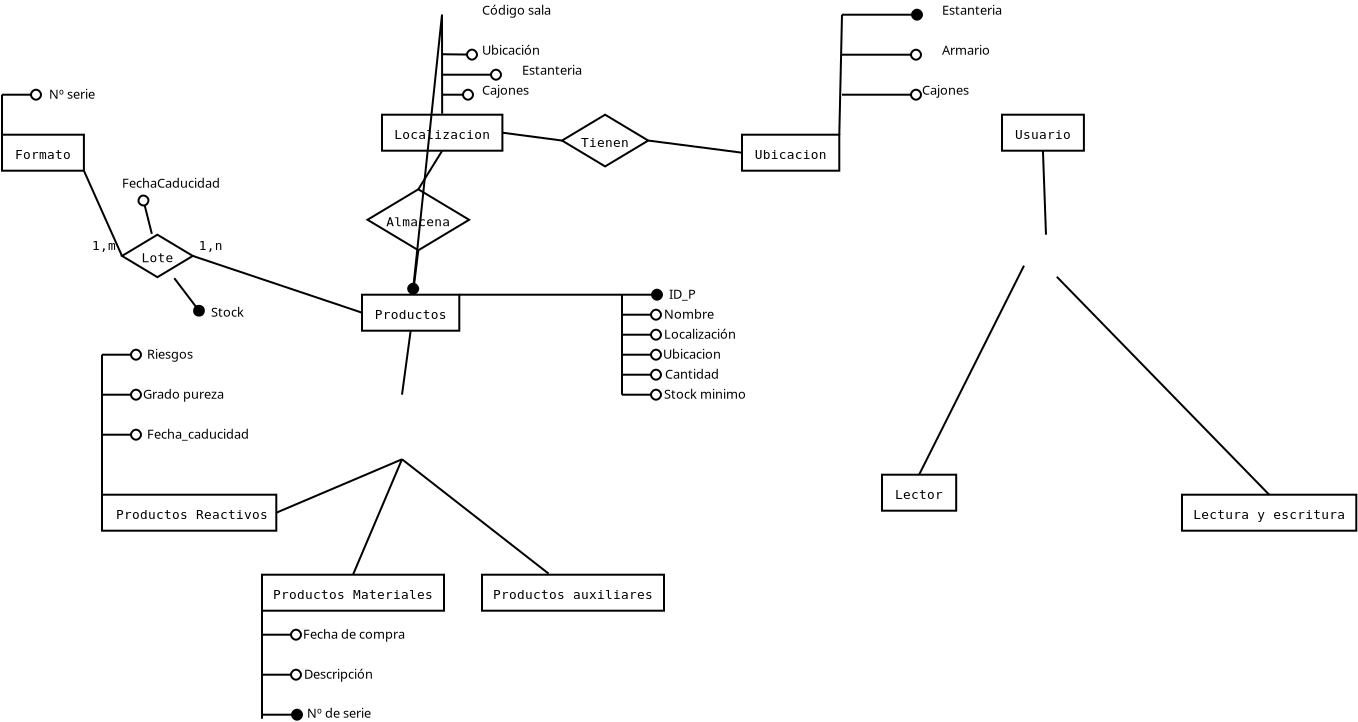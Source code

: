 <?xml version="1.0" encoding="UTF-8"?>
<dia:diagram xmlns:dia="http://www.lysator.liu.se/~alla/dia/">
  <dia:layer name="Fondo" visible="true" active="true">
    <dia:object type="ER - Entity" version="0" id="O0">
      <dia:attribute name="obj_pos">
        <dia:point val="10,17"/>
      </dia:attribute>
      <dia:attribute name="obj_bb">
        <dia:rectangle val="9.95,16.95;18.765,18.85"/>
      </dia:attribute>
      <dia:attribute name="elem_corner">
        <dia:point val="10,17"/>
      </dia:attribute>
      <dia:attribute name="elem_width">
        <dia:real val="8.715"/>
      </dia:attribute>
      <dia:attribute name="elem_height">
        <dia:real val="1.8"/>
      </dia:attribute>
      <dia:attribute name="border_width">
        <dia:real val="0.1"/>
      </dia:attribute>
      <dia:attribute name="border_color">
        <dia:color val="#000000"/>
      </dia:attribute>
      <dia:attribute name="inner_color">
        <dia:color val="#ffffff"/>
      </dia:attribute>
      <dia:attribute name="name">
        <dia:string>#Productos Reactivos#</dia:string>
      </dia:attribute>
      <dia:attribute name="weak">
        <dia:boolean val="false"/>
      </dia:attribute>
      <dia:attribute name="associative">
        <dia:boolean val="false"/>
      </dia:attribute>
      <dia:attribute name="font">
        <dia:font family="monospace" style="0" name="Courier"/>
      </dia:attribute>
      <dia:attribute name="font_height">
        <dia:real val="0.8"/>
      </dia:attribute>
    </dia:object>
    <dia:object type="ER - Entity" version="0" id="O1">
      <dia:attribute name="obj_pos">
        <dia:point val="29,21"/>
      </dia:attribute>
      <dia:attribute name="obj_bb">
        <dia:rectangle val="28.95,20.95;38.15,22.85"/>
      </dia:attribute>
      <dia:attribute name="elem_corner">
        <dia:point val="29,21"/>
      </dia:attribute>
      <dia:attribute name="elem_width">
        <dia:real val="9.1"/>
      </dia:attribute>
      <dia:attribute name="elem_height">
        <dia:real val="1.8"/>
      </dia:attribute>
      <dia:attribute name="border_width">
        <dia:real val="0.1"/>
      </dia:attribute>
      <dia:attribute name="border_color">
        <dia:color val="#000000"/>
      </dia:attribute>
      <dia:attribute name="inner_color">
        <dia:color val="#ffffff"/>
      </dia:attribute>
      <dia:attribute name="name">
        <dia:string>#Productos auxiliares#</dia:string>
      </dia:attribute>
      <dia:attribute name="weak">
        <dia:boolean val="false"/>
      </dia:attribute>
      <dia:attribute name="associative">
        <dia:boolean val="false"/>
      </dia:attribute>
      <dia:attribute name="font">
        <dia:font family="monospace" style="0" name="Courier"/>
      </dia:attribute>
      <dia:attribute name="font_height">
        <dia:real val="0.8"/>
      </dia:attribute>
    </dia:object>
    <dia:object type="ER - Entity" version="0" id="O2">
      <dia:attribute name="obj_pos">
        <dia:point val="18,21"/>
      </dia:attribute>
      <dia:attribute name="obj_bb">
        <dia:rectangle val="17.95,20.95;27.15,22.85"/>
      </dia:attribute>
      <dia:attribute name="elem_corner">
        <dia:point val="18,21"/>
      </dia:attribute>
      <dia:attribute name="elem_width">
        <dia:real val="9.1"/>
      </dia:attribute>
      <dia:attribute name="elem_height">
        <dia:real val="1.8"/>
      </dia:attribute>
      <dia:attribute name="border_width">
        <dia:real val="0.1"/>
      </dia:attribute>
      <dia:attribute name="border_color">
        <dia:color val="#000000"/>
      </dia:attribute>
      <dia:attribute name="inner_color">
        <dia:color val="#ffffff"/>
      </dia:attribute>
      <dia:attribute name="name">
        <dia:string>#Productos Materiales#</dia:string>
      </dia:attribute>
      <dia:attribute name="weak">
        <dia:boolean val="false"/>
      </dia:attribute>
      <dia:attribute name="associative">
        <dia:boolean val="false"/>
      </dia:attribute>
      <dia:attribute name="font">
        <dia:font family="monospace" style="0" name="Courier"/>
      </dia:attribute>
      <dia:attribute name="font_height">
        <dia:real val="0.8"/>
      </dia:attribute>
    </dia:object>
    <dia:object type="ER - Entity" version="0" id="O3">
      <dia:attribute name="obj_pos">
        <dia:point val="24,-2"/>
      </dia:attribute>
      <dia:attribute name="obj_bb">
        <dia:rectangle val="23.95,-2.05;30.07,-0.15"/>
      </dia:attribute>
      <dia:attribute name="elem_corner">
        <dia:point val="24,-2"/>
      </dia:attribute>
      <dia:attribute name="elem_width">
        <dia:real val="6.02"/>
      </dia:attribute>
      <dia:attribute name="elem_height">
        <dia:real val="1.8"/>
      </dia:attribute>
      <dia:attribute name="border_width">
        <dia:real val="0.1"/>
      </dia:attribute>
      <dia:attribute name="border_color">
        <dia:color val="#000000"/>
      </dia:attribute>
      <dia:attribute name="inner_color">
        <dia:color val="#ffffff"/>
      </dia:attribute>
      <dia:attribute name="name">
        <dia:string>#Localizacion#</dia:string>
      </dia:attribute>
      <dia:attribute name="weak">
        <dia:boolean val="false"/>
      </dia:attribute>
      <dia:attribute name="associative">
        <dia:boolean val="false"/>
      </dia:attribute>
      <dia:attribute name="font">
        <dia:font family="monospace" style="0" name="Courier"/>
      </dia:attribute>
      <dia:attribute name="font_height">
        <dia:real val="0.8"/>
      </dia:attribute>
    </dia:object>
    <dia:object type="ER - Entity" version="0" id="O4">
      <dia:attribute name="obj_pos">
        <dia:point val="55,-2"/>
      </dia:attribute>
      <dia:attribute name="obj_bb">
        <dia:rectangle val="54.95,-2.05;59.145,-0.15"/>
      </dia:attribute>
      <dia:attribute name="elem_corner">
        <dia:point val="55,-2"/>
      </dia:attribute>
      <dia:attribute name="elem_width">
        <dia:real val="4.095"/>
      </dia:attribute>
      <dia:attribute name="elem_height">
        <dia:real val="1.8"/>
      </dia:attribute>
      <dia:attribute name="border_width">
        <dia:real val="0.1"/>
      </dia:attribute>
      <dia:attribute name="border_color">
        <dia:color val="#000000"/>
      </dia:attribute>
      <dia:attribute name="inner_color">
        <dia:color val="#ffffff"/>
      </dia:attribute>
      <dia:attribute name="name">
        <dia:string>#Usuario#</dia:string>
      </dia:attribute>
      <dia:attribute name="weak">
        <dia:boolean val="false"/>
      </dia:attribute>
      <dia:attribute name="associative">
        <dia:boolean val="false"/>
      </dia:attribute>
      <dia:attribute name="font">
        <dia:font family="monospace" style="0" name="Courier"/>
      </dia:attribute>
      <dia:attribute name="font_height">
        <dia:real val="0.8"/>
      </dia:attribute>
    </dia:object>
    <dia:object type="EER - jerarquia-total-exclusiva" version="1" id="O5">
      <dia:attribute name="obj_pos">
        <dia:point val="55,4"/>
      </dia:attribute>
      <dia:attribute name="obj_bb">
        <dia:rectangle val="54.867,3.95;59.532,7.05"/>
      </dia:attribute>
      <dia:attribute name="meta">
        <dia:composite type="dict"/>
      </dia:attribute>
      <dia:attribute name="elem_corner">
        <dia:point val="55,4"/>
      </dia:attribute>
      <dia:attribute name="elem_width">
        <dia:real val="4.4"/>
      </dia:attribute>
      <dia:attribute name="elem_height">
        <dia:real val="3"/>
      </dia:attribute>
      <dia:attribute name="line_width">
        <dia:real val="0.1"/>
      </dia:attribute>
      <dia:attribute name="line_colour">
        <dia:color val="#000000"/>
      </dia:attribute>
      <dia:attribute name="fill_colour">
        <dia:color val="#ffffff"/>
      </dia:attribute>
      <dia:attribute name="show_background">
        <dia:boolean val="true"/>
      </dia:attribute>
      <dia:attribute name="line_style">
        <dia:enum val="0"/>
        <dia:real val="1"/>
      </dia:attribute>
      <dia:attribute name="flip_horizontal">
        <dia:boolean val="false"/>
      </dia:attribute>
      <dia:attribute name="flip_vertical">
        <dia:boolean val="false"/>
      </dia:attribute>
      <dia:attribute name="subscale">
        <dia:real val="1"/>
      </dia:attribute>
    </dia:object>
    <dia:object type="ER - Entity" version="0" id="O6">
      <dia:attribute name="obj_pos">
        <dia:point val="64,17"/>
      </dia:attribute>
      <dia:attribute name="obj_bb">
        <dia:rectangle val="63.95,16.95;72.765,18.85"/>
      </dia:attribute>
      <dia:attribute name="elem_corner">
        <dia:point val="64,17"/>
      </dia:attribute>
      <dia:attribute name="elem_width">
        <dia:real val="8.715"/>
      </dia:attribute>
      <dia:attribute name="elem_height">
        <dia:real val="1.8"/>
      </dia:attribute>
      <dia:attribute name="border_width">
        <dia:real val="0.1"/>
      </dia:attribute>
      <dia:attribute name="border_color">
        <dia:color val="#000000"/>
      </dia:attribute>
      <dia:attribute name="inner_color">
        <dia:color val="#ffffff"/>
      </dia:attribute>
      <dia:attribute name="name">
        <dia:string>#Lectura y escritura#</dia:string>
      </dia:attribute>
      <dia:attribute name="weak">
        <dia:boolean val="false"/>
      </dia:attribute>
      <dia:attribute name="associative">
        <dia:boolean val="false"/>
      </dia:attribute>
      <dia:attribute name="font">
        <dia:font family="monospace" style="0" name="Courier"/>
      </dia:attribute>
      <dia:attribute name="font_height">
        <dia:real val="0.8"/>
      </dia:attribute>
    </dia:object>
    <dia:object type="ER - Entity" version="0" id="O7">
      <dia:attribute name="obj_pos">
        <dia:point val="49,16"/>
      </dia:attribute>
      <dia:attribute name="obj_bb">
        <dia:rectangle val="48.95,15.95;52.76,17.85"/>
      </dia:attribute>
      <dia:attribute name="elem_corner">
        <dia:point val="49,16"/>
      </dia:attribute>
      <dia:attribute name="elem_width">
        <dia:real val="3.71"/>
      </dia:attribute>
      <dia:attribute name="elem_height">
        <dia:real val="1.8"/>
      </dia:attribute>
      <dia:attribute name="border_width">
        <dia:real val="0.1"/>
      </dia:attribute>
      <dia:attribute name="border_color">
        <dia:color val="#000000"/>
      </dia:attribute>
      <dia:attribute name="inner_color">
        <dia:color val="#ffffff"/>
      </dia:attribute>
      <dia:attribute name="name">
        <dia:string>#Lector#</dia:string>
      </dia:attribute>
      <dia:attribute name="weak">
        <dia:boolean val="false"/>
      </dia:attribute>
      <dia:attribute name="associative">
        <dia:boolean val="false"/>
      </dia:attribute>
      <dia:attribute name="font">
        <dia:font family="monospace" style="0" name="Courier"/>
      </dia:attribute>
      <dia:attribute name="font_height">
        <dia:real val="0.8"/>
      </dia:attribute>
    </dia:object>
    <dia:object type="Standard - Line" version="0" id="O8">
      <dia:attribute name="obj_pos">
        <dia:point val="57.047,-0.2"/>
      </dia:attribute>
      <dia:attribute name="obj_bb">
        <dia:rectangle val="56.996,-0.252;57.252,4.052"/>
      </dia:attribute>
      <dia:attribute name="conn_endpoints">
        <dia:point val="57.047,-0.2"/>
        <dia:point val="57.2,4"/>
      </dia:attribute>
      <dia:attribute name="numcp">
        <dia:int val="1"/>
      </dia:attribute>
      <dia:connections>
        <dia:connection handle="0" to="O4" connection="6"/>
        <dia:connection handle="1" to="O5" connection="0"/>
      </dia:connections>
    </dia:object>
    <dia:object type="Standard - Line" version="0" id="O9">
      <dia:attribute name="obj_pos">
        <dia:point val="56.1,5.548"/>
      </dia:attribute>
      <dia:attribute name="obj_bb">
        <dia:rectangle val="50.788,5.481;56.167,16.067"/>
      </dia:attribute>
      <dia:attribute name="conn_endpoints">
        <dia:point val="56.1,5.548"/>
        <dia:point val="50.855,16"/>
      </dia:attribute>
      <dia:attribute name="numcp">
        <dia:int val="1"/>
      </dia:attribute>
      <dia:connections>
        <dia:connection handle="0" to="O5" connection="2"/>
        <dia:connection handle="1" to="O7" connection="1"/>
      </dia:connections>
    </dia:object>
    <dia:object type="Standard - Line" version="0" id="O10">
      <dia:attribute name="obj_pos">
        <dia:point val="57.742,6.105"/>
      </dia:attribute>
      <dia:attribute name="obj_bb">
        <dia:rectangle val="57.672,6.034;68.428,17.071"/>
      </dia:attribute>
      <dia:attribute name="conn_endpoints">
        <dia:point val="57.742,6.105"/>
        <dia:point val="68.358,17"/>
      </dia:attribute>
      <dia:attribute name="numcp">
        <dia:int val="1"/>
      </dia:attribute>
      <dia:connections>
        <dia:connection handle="0" to="O5" connection="8"/>
        <dia:connection handle="1" to="O6" connection="1"/>
      </dia:connections>
    </dia:object>
    <dia:object type="ER - Relationship" version="0" id="O11">
      <dia:attribute name="obj_pos">
        <dia:point val="33,-2"/>
      </dia:attribute>
      <dia:attribute name="obj_bb">
        <dia:rectangle val="32.65,-2.05;37.66,0.636"/>
      </dia:attribute>
      <dia:attribute name="elem_corner">
        <dia:point val="33,-2"/>
      </dia:attribute>
      <dia:attribute name="elem_width">
        <dia:real val="4.31"/>
      </dia:attribute>
      <dia:attribute name="elem_height">
        <dia:real val="2.586"/>
      </dia:attribute>
      <dia:attribute name="border_width">
        <dia:real val="0.1"/>
      </dia:attribute>
      <dia:attribute name="border_color">
        <dia:color val="#000000"/>
      </dia:attribute>
      <dia:attribute name="inner_color">
        <dia:color val="#ffffff"/>
      </dia:attribute>
      <dia:attribute name="name">
        <dia:string>#Tienen#</dia:string>
      </dia:attribute>
      <dia:attribute name="left_card">
        <dia:string>##</dia:string>
      </dia:attribute>
      <dia:attribute name="right_card">
        <dia:string>##</dia:string>
      </dia:attribute>
      <dia:attribute name="identifying">
        <dia:boolean val="false"/>
      </dia:attribute>
      <dia:attribute name="rotated">
        <dia:boolean val="false"/>
      </dia:attribute>
      <dia:attribute name="font">
        <dia:font family="monospace" style="0" name="Courier"/>
      </dia:attribute>
      <dia:attribute name="font_height">
        <dia:real val="0.8"/>
      </dia:attribute>
    </dia:object>
    <dia:object type="Standard - Line" version="0" id="O12">
      <dia:attribute name="obj_pos">
        <dia:point val="30.02,-1.1"/>
      </dia:attribute>
      <dia:attribute name="obj_bb">
        <dia:rectangle val="29.964,-1.156;33.056,-0.651"/>
      </dia:attribute>
      <dia:attribute name="conn_endpoints">
        <dia:point val="30.02,-1.1"/>
        <dia:point val="33,-0.707"/>
      </dia:attribute>
      <dia:attribute name="numcp">
        <dia:int val="1"/>
      </dia:attribute>
      <dia:connections>
        <dia:connection handle="0" to="O3" connection="4"/>
        <dia:connection handle="1" to="O11" connection="0"/>
      </dia:connections>
    </dia:object>
    <dia:object type="ER - Relationship" version="0" id="O13">
      <dia:attribute name="obj_pos">
        <dia:point val="23.275,1.73"/>
      </dia:attribute>
      <dia:attribute name="obj_bb">
        <dia:rectangle val="22.925,1.68;28.705,4.828"/>
      </dia:attribute>
      <dia:attribute name="elem_corner">
        <dia:point val="23.275,1.73"/>
      </dia:attribute>
      <dia:attribute name="elem_width">
        <dia:real val="5.08"/>
      </dia:attribute>
      <dia:attribute name="elem_height">
        <dia:real val="3.048"/>
      </dia:attribute>
      <dia:attribute name="border_width">
        <dia:real val="0.1"/>
      </dia:attribute>
      <dia:attribute name="border_color">
        <dia:color val="#000000"/>
      </dia:attribute>
      <dia:attribute name="inner_color">
        <dia:color val="#ffffff"/>
      </dia:attribute>
      <dia:attribute name="name">
        <dia:string>#Almacena#</dia:string>
      </dia:attribute>
      <dia:attribute name="left_card">
        <dia:string>##</dia:string>
      </dia:attribute>
      <dia:attribute name="right_card">
        <dia:string>##</dia:string>
      </dia:attribute>
      <dia:attribute name="identifying">
        <dia:boolean val="false"/>
      </dia:attribute>
      <dia:attribute name="rotated">
        <dia:boolean val="false"/>
      </dia:attribute>
      <dia:attribute name="font">
        <dia:font family="monospace" style="0" name="Courier"/>
      </dia:attribute>
      <dia:attribute name="font_height">
        <dia:real val="0.8"/>
      </dia:attribute>
    </dia:object>
    <dia:object type="ER - Entity" version="0" id="O14">
      <dia:attribute name="obj_pos">
        <dia:point val="23,7"/>
      </dia:attribute>
      <dia:attribute name="obj_bb">
        <dia:rectangle val="22.95,6.95;27.915,8.85"/>
      </dia:attribute>
      <dia:attribute name="elem_corner">
        <dia:point val="23,7"/>
      </dia:attribute>
      <dia:attribute name="elem_width">
        <dia:real val="4.865"/>
      </dia:attribute>
      <dia:attribute name="elem_height">
        <dia:real val="1.8"/>
      </dia:attribute>
      <dia:attribute name="border_width">
        <dia:real val="0.1"/>
      </dia:attribute>
      <dia:attribute name="border_color">
        <dia:color val="#000000"/>
      </dia:attribute>
      <dia:attribute name="inner_color">
        <dia:color val="#ffffff"/>
      </dia:attribute>
      <dia:attribute name="name">
        <dia:string>#Productos#</dia:string>
      </dia:attribute>
      <dia:attribute name="weak">
        <dia:boolean val="false"/>
      </dia:attribute>
      <dia:attribute name="associative">
        <dia:boolean val="false"/>
      </dia:attribute>
      <dia:attribute name="font">
        <dia:font family="monospace" style="0" name="Courier"/>
      </dia:attribute>
      <dia:attribute name="font_height">
        <dia:real val="0.8"/>
      </dia:attribute>
    </dia:object>
    <dia:object type="EER - jerarquia-total-exclusiva" version="1" id="O15">
      <dia:attribute name="obj_pos">
        <dia:point val="23,12"/>
      </dia:attribute>
      <dia:attribute name="obj_bb">
        <dia:rectangle val="22.895,11.95;27.105,15.9"/>
      </dia:attribute>
      <dia:attribute name="meta">
        <dia:composite type="dict"/>
      </dia:attribute>
      <dia:attribute name="elem_corner">
        <dia:point val="23,12"/>
      </dia:attribute>
      <dia:attribute name="elem_width">
        <dia:real val="4"/>
      </dia:attribute>
      <dia:attribute name="elem_height">
        <dia:real val="3.85"/>
      </dia:attribute>
      <dia:attribute name="line_width">
        <dia:real val="0.1"/>
      </dia:attribute>
      <dia:attribute name="line_colour">
        <dia:color val="#000000"/>
      </dia:attribute>
      <dia:attribute name="fill_colour">
        <dia:color val="#ffffff"/>
      </dia:attribute>
      <dia:attribute name="show_background">
        <dia:boolean val="true"/>
      </dia:attribute>
      <dia:attribute name="line_style">
        <dia:enum val="0"/>
        <dia:real val="1"/>
      </dia:attribute>
      <dia:attribute name="flip_horizontal">
        <dia:boolean val="false"/>
      </dia:attribute>
      <dia:attribute name="flip_vertical">
        <dia:boolean val="false"/>
      </dia:attribute>
      <dia:attribute name="subscale">
        <dia:real val="1"/>
      </dia:attribute>
    </dia:object>
    <dia:object type="Standard - Line" version="0" id="O16">
      <dia:attribute name="obj_pos">
        <dia:point val="18.715,17.9"/>
      </dia:attribute>
      <dia:attribute name="obj_bb">
        <dia:rectangle val="18.649,15.163;25.066,17.966"/>
      </dia:attribute>
      <dia:attribute name="conn_endpoints">
        <dia:point val="18.715,17.9"/>
        <dia:point val="25,15.229"/>
      </dia:attribute>
      <dia:attribute name="numcp">
        <dia:int val="1"/>
      </dia:attribute>
      <dia:connections>
        <dia:connection handle="0" to="O0" connection="4"/>
        <dia:connection handle="1" to="O15" connection="4"/>
      </dia:connections>
    </dia:object>
    <dia:object type="Standard - Line" version="0" id="O17">
      <dia:attribute name="obj_pos">
        <dia:point val="22.55,21"/>
      </dia:attribute>
      <dia:attribute name="obj_bb">
        <dia:rectangle val="22.484,15.163;25.066,21.066"/>
      </dia:attribute>
      <dia:attribute name="conn_endpoints">
        <dia:point val="22.55,21"/>
        <dia:point val="25,15.229"/>
      </dia:attribute>
      <dia:attribute name="numcp">
        <dia:int val="1"/>
      </dia:attribute>
      <dia:connections>
        <dia:connection handle="0" to="O2" connection="1"/>
        <dia:connection handle="1" to="O15" connection="4"/>
      </dia:connections>
    </dia:object>
    <dia:object type="Standard - Line" version="0" id="O18">
      <dia:attribute name="obj_pos">
        <dia:point val="32.333,20.95"/>
      </dia:attribute>
      <dia:attribute name="obj_bb">
        <dia:rectangle val="24.93,15.159;32.403,21.02"/>
      </dia:attribute>
      <dia:attribute name="conn_endpoints">
        <dia:point val="32.333,20.95"/>
        <dia:point val="25,15.229"/>
      </dia:attribute>
      <dia:attribute name="numcp">
        <dia:int val="1"/>
      </dia:attribute>
      <dia:connections>
        <dia:connection handle="0" to="O1" connection="8"/>
        <dia:connection handle="1" to="O15" connection="4"/>
      </dia:connections>
    </dia:object>
    <dia:object type="Standard - Line" version="0" id="O19">
      <dia:attribute name="obj_pos">
        <dia:point val="27.01,-0.2"/>
      </dia:attribute>
      <dia:attribute name="obj_bb">
        <dia:rectangle val="25.746,-0.269;27.079,1.799"/>
      </dia:attribute>
      <dia:attribute name="conn_endpoints">
        <dia:point val="27.01,-0.2"/>
        <dia:point val="25.815,1.73"/>
      </dia:attribute>
      <dia:attribute name="numcp">
        <dia:int val="1"/>
      </dia:attribute>
      <dia:connections>
        <dia:connection handle="0" to="O3" connection="6"/>
        <dia:connection handle="1" to="O13" connection="2"/>
      </dia:connections>
    </dia:object>
    <dia:object type="Standard - Line" version="0" id="O20">
      <dia:attribute name="obj_pos">
        <dia:point val="25.815,4.778"/>
      </dia:attribute>
      <dia:attribute name="obj_bb">
        <dia:rectangle val="25.493,4.722;25.871,7.006"/>
      </dia:attribute>
      <dia:attribute name="conn_endpoints">
        <dia:point val="25.815,4.778"/>
        <dia:point val="25.549,6.95"/>
      </dia:attribute>
      <dia:attribute name="numcp">
        <dia:int val="1"/>
      </dia:attribute>
      <dia:connections>
        <dia:connection handle="0" to="O13" connection="6"/>
        <dia:connection handle="1" to="O14" connection="8"/>
      </dia:connections>
    </dia:object>
    <dia:object type="Standard - Line" version="0" id="O21">
      <dia:attribute name="obj_pos">
        <dia:point val="27.008,-2.048"/>
      </dia:attribute>
      <dia:attribute name="obj_bb">
        <dia:rectangle val="26.95,-7.05;27.058,-1.998"/>
      </dia:attribute>
      <dia:attribute name="conn_endpoints">
        <dia:point val="27.008,-2.048"/>
        <dia:point val="27,-7"/>
      </dia:attribute>
      <dia:attribute name="numcp">
        <dia:int val="1"/>
      </dia:attribute>
      <dia:connections>
        <dia:connection handle="0" to="O3" connection="8"/>
      </dia:connections>
    </dia:object>
    <dia:object type="Standard - Line" version="0" id="O22">
      <dia:attribute name="obj_pos">
        <dia:point val="27,-7"/>
      </dia:attribute>
      <dia:attribute name="obj_bb">
        <dia:rectangle val="26.95,-7.321;28.821,-6.679"/>
      </dia:attribute>
      <dia:attribute name="conn_endpoints">
        <dia:point val="27,-7"/>
        <dia:point val="28.75,-7"/>
      </dia:attribute>
      <dia:attribute name="numcp">
        <dia:int val="1"/>
      </dia:attribute>
      <dia:attribute name="end_arrow">
        <dia:enum val="8"/>
      </dia:attribute>
      <dia:attribute name="end_arrow_length">
        <dia:real val="0.5"/>
      </dia:attribute>
      <dia:attribute name="end_arrow_width">
        <dia:real val="0.5"/>
      </dia:attribute>
    </dia:object>
    <dia:object type="Standard - Text" version="1" id="O23">
      <dia:attribute name="obj_pos">
        <dia:point val="29,-7"/>
      </dia:attribute>
      <dia:attribute name="obj_bb">
        <dia:rectangle val="29,-7.595;32.722,-6.85"/>
      </dia:attribute>
      <dia:attribute name="text">
        <dia:composite type="text">
          <dia:attribute name="string">
            <dia:string>#Código sala#</dia:string>
          </dia:attribute>
          <dia:attribute name="font">
            <dia:font family="sans" style="0" name="Helvetica"/>
          </dia:attribute>
          <dia:attribute name="height">
            <dia:real val="0.8"/>
          </dia:attribute>
          <dia:attribute name="pos">
            <dia:point val="29,-7"/>
          </dia:attribute>
          <dia:attribute name="color">
            <dia:color val="#000000"/>
          </dia:attribute>
          <dia:attribute name="alignment">
            <dia:enum val="0"/>
          </dia:attribute>
        </dia:composite>
      </dia:attribute>
      <dia:attribute name="valign">
        <dia:enum val="3"/>
      </dia:attribute>
    </dia:object>
    <dia:object type="Standard - Line" version="0" id="O24">
      <dia:attribute name="obj_pos">
        <dia:point val="27.004,-5.023"/>
      </dia:attribute>
      <dia:attribute name="obj_bb">
        <dia:rectangle val="26.954,-5.324;28.871,-4.683"/>
      </dia:attribute>
      <dia:attribute name="conn_endpoints">
        <dia:point val="27.004,-5.023"/>
        <dia:point val="28.8,-5"/>
      </dia:attribute>
      <dia:attribute name="numcp">
        <dia:int val="1"/>
      </dia:attribute>
      <dia:attribute name="end_arrow">
        <dia:enum val="9"/>
      </dia:attribute>
      <dia:attribute name="end_arrow_length">
        <dia:real val="0.5"/>
      </dia:attribute>
      <dia:attribute name="end_arrow_width">
        <dia:real val="0.5"/>
      </dia:attribute>
      <dia:connections>
        <dia:connection handle="0" to="O21" connection="0"/>
      </dia:connections>
    </dia:object>
    <dia:object type="Standard - Text" version="1" id="O25">
      <dia:attribute name="obj_pos">
        <dia:point val="34.2,-5.8"/>
      </dia:attribute>
      <dia:attribute name="obj_bb">
        <dia:rectangle val="34.2,-6.395;34.2,-5.65"/>
      </dia:attribute>
      <dia:attribute name="text">
        <dia:composite type="text">
          <dia:attribute name="string">
            <dia:string>##</dia:string>
          </dia:attribute>
          <dia:attribute name="font">
            <dia:font family="sans" style="0" name="Helvetica"/>
          </dia:attribute>
          <dia:attribute name="height">
            <dia:real val="0.8"/>
          </dia:attribute>
          <dia:attribute name="pos">
            <dia:point val="34.2,-5.8"/>
          </dia:attribute>
          <dia:attribute name="color">
            <dia:color val="#000000"/>
          </dia:attribute>
          <dia:attribute name="alignment">
            <dia:enum val="0"/>
          </dia:attribute>
        </dia:composite>
      </dia:attribute>
      <dia:attribute name="valign">
        <dia:enum val="3"/>
      </dia:attribute>
    </dia:object>
    <dia:object type="Standard - Text" version="1" id="O26">
      <dia:attribute name="obj_pos">
        <dia:point val="29,-5"/>
      </dia:attribute>
      <dia:attribute name="obj_bb">
        <dia:rectangle val="29,-5.595;32.125,-4.85"/>
      </dia:attribute>
      <dia:attribute name="text">
        <dia:composite type="text">
          <dia:attribute name="string">
            <dia:string>#Ubicación#</dia:string>
          </dia:attribute>
          <dia:attribute name="font">
            <dia:font family="sans" style="0" name="Helvetica"/>
          </dia:attribute>
          <dia:attribute name="height">
            <dia:real val="0.8"/>
          </dia:attribute>
          <dia:attribute name="pos">
            <dia:point val="29,-5"/>
          </dia:attribute>
          <dia:attribute name="color">
            <dia:color val="#000000"/>
          </dia:attribute>
          <dia:attribute name="alignment">
            <dia:enum val="0"/>
          </dia:attribute>
        </dia:composite>
      </dia:attribute>
      <dia:attribute name="valign">
        <dia:enum val="3"/>
      </dia:attribute>
    </dia:object>
    <dia:object type="Standard - Line" version="0" id="O27">
      <dia:attribute name="obj_pos">
        <dia:point val="27,-4"/>
      </dia:attribute>
      <dia:attribute name="obj_bb">
        <dia:rectangle val="26.95,-4.321;30.071,-3.679"/>
      </dia:attribute>
      <dia:attribute name="conn_endpoints">
        <dia:point val="27,-4"/>
        <dia:point val="30,-4"/>
      </dia:attribute>
      <dia:attribute name="numcp">
        <dia:int val="1"/>
      </dia:attribute>
      <dia:attribute name="end_arrow">
        <dia:enum val="9"/>
      </dia:attribute>
      <dia:attribute name="end_arrow_length">
        <dia:real val="0.5"/>
      </dia:attribute>
      <dia:attribute name="end_arrow_width">
        <dia:real val="0.5"/>
      </dia:attribute>
    </dia:object>
    <dia:object type="Standard - Text" version="1" id="O28">
      <dia:attribute name="obj_pos">
        <dia:point val="31,-4"/>
      </dia:attribute>
      <dia:attribute name="obj_bb">
        <dia:rectangle val="31,-4.595;34.263,-3.05"/>
      </dia:attribute>
      <dia:attribute name="text">
        <dia:composite type="text">
          <dia:attribute name="string">
            <dia:string>#Estanteria
#</dia:string>
          </dia:attribute>
          <dia:attribute name="font">
            <dia:font family="sans" style="0" name="Helvetica"/>
          </dia:attribute>
          <dia:attribute name="height">
            <dia:real val="0.8"/>
          </dia:attribute>
          <dia:attribute name="pos">
            <dia:point val="31,-4"/>
          </dia:attribute>
          <dia:attribute name="color">
            <dia:color val="#000000"/>
          </dia:attribute>
          <dia:attribute name="alignment">
            <dia:enum val="0"/>
          </dia:attribute>
        </dia:composite>
      </dia:attribute>
      <dia:attribute name="valign">
        <dia:enum val="3"/>
      </dia:attribute>
    </dia:object>
    <dia:object type="Standard - Line" version="0" id="O29">
      <dia:attribute name="obj_pos">
        <dia:point val="27,-3"/>
      </dia:attribute>
      <dia:attribute name="obj_bb">
        <dia:rectangle val="26.95,-3.321;28.671,-2.679"/>
      </dia:attribute>
      <dia:attribute name="conn_endpoints">
        <dia:point val="27,-3"/>
        <dia:point val="28.6,-3"/>
      </dia:attribute>
      <dia:attribute name="numcp">
        <dia:int val="1"/>
      </dia:attribute>
      <dia:attribute name="end_arrow">
        <dia:enum val="9"/>
      </dia:attribute>
      <dia:attribute name="end_arrow_length">
        <dia:real val="0.5"/>
      </dia:attribute>
      <dia:attribute name="end_arrow_width">
        <dia:real val="0.5"/>
      </dia:attribute>
    </dia:object>
    <dia:object type="Standard - Text" version="1" id="O30">
      <dia:attribute name="obj_pos">
        <dia:point val="29,-3"/>
      </dia:attribute>
      <dia:attribute name="obj_bb">
        <dia:rectangle val="29,-3.595;31.543,-2.05"/>
      </dia:attribute>
      <dia:attribute name="text">
        <dia:composite type="text">
          <dia:attribute name="string">
            <dia:string>#Cajones
#</dia:string>
          </dia:attribute>
          <dia:attribute name="font">
            <dia:font family="sans" style="0" name="Helvetica"/>
          </dia:attribute>
          <dia:attribute name="height">
            <dia:real val="0.8"/>
          </dia:attribute>
          <dia:attribute name="pos">
            <dia:point val="29,-3"/>
          </dia:attribute>
          <dia:attribute name="color">
            <dia:color val="#000000"/>
          </dia:attribute>
          <dia:attribute name="alignment">
            <dia:enum val="0"/>
          </dia:attribute>
        </dia:composite>
      </dia:attribute>
      <dia:attribute name="valign">
        <dia:enum val="3"/>
      </dia:attribute>
    </dia:object>
    <dia:object type="Standard - Line" version="0" id="O31">
      <dia:attribute name="obj_pos">
        <dia:point val="25.433,8.8"/>
      </dia:attribute>
      <dia:attribute name="obj_bb">
        <dia:rectangle val="24.944,8.744;25.489,12.056"/>
      </dia:attribute>
      <dia:attribute name="conn_endpoints">
        <dia:point val="25.433,8.8"/>
        <dia:point val="25,12"/>
      </dia:attribute>
      <dia:attribute name="numcp">
        <dia:int val="1"/>
      </dia:attribute>
      <dia:connections>
        <dia:connection handle="0" to="O14" connection="6"/>
        <dia:connection handle="1" to="O15" connection="0"/>
      </dia:connections>
    </dia:object>
    <dia:object type="Standard - Line" version="0" id="O32">
      <dia:attribute name="obj_pos">
        <dia:point val="27.865,7"/>
      </dia:attribute>
      <dia:attribute name="obj_bb">
        <dia:rectangle val="27.815,6.95;36.05,7.05"/>
      </dia:attribute>
      <dia:attribute name="conn_endpoints">
        <dia:point val="27.865,7"/>
        <dia:point val="36,7"/>
      </dia:attribute>
      <dia:attribute name="numcp">
        <dia:int val="1"/>
      </dia:attribute>
      <dia:connections>
        <dia:connection handle="0" to="O14" connection="2"/>
      </dia:connections>
    </dia:object>
    <dia:object type="Standard - Line" version="0" id="O33">
      <dia:attribute name="obj_pos">
        <dia:point val="36,7"/>
      </dia:attribute>
      <dia:attribute name="obj_bb">
        <dia:rectangle val="35.95,6.95;36.05,12.05"/>
      </dia:attribute>
      <dia:attribute name="conn_endpoints">
        <dia:point val="36,7"/>
        <dia:point val="36,12"/>
      </dia:attribute>
      <dia:attribute name="numcp">
        <dia:int val="1"/>
      </dia:attribute>
    </dia:object>
    <dia:object type="Standard - Line" version="0" id="O34">
      <dia:attribute name="obj_pos">
        <dia:point val="36,7"/>
      </dia:attribute>
      <dia:attribute name="obj_bb">
        <dia:rectangle val="35.95,6.679;38.071,7.321"/>
      </dia:attribute>
      <dia:attribute name="conn_endpoints">
        <dia:point val="36,7"/>
        <dia:point val="38,7"/>
      </dia:attribute>
      <dia:attribute name="numcp">
        <dia:int val="1"/>
      </dia:attribute>
      <dia:attribute name="end_arrow">
        <dia:enum val="8"/>
      </dia:attribute>
      <dia:attribute name="end_arrow_length">
        <dia:real val="0.5"/>
      </dia:attribute>
      <dia:attribute name="end_arrow_width">
        <dia:real val="0.5"/>
      </dia:attribute>
    </dia:object>
    <dia:object type="Standard - Text" version="1" id="O35">
      <dia:attribute name="obj_pos">
        <dia:point val="38.35,7.2"/>
      </dia:attribute>
      <dia:attribute name="obj_bb">
        <dia:rectangle val="38.35,6.605;39.737,7.35"/>
      </dia:attribute>
      <dia:attribute name="text">
        <dia:composite type="text">
          <dia:attribute name="string">
            <dia:string>#ID_P#</dia:string>
          </dia:attribute>
          <dia:attribute name="font">
            <dia:font family="sans" style="0" name="Helvetica"/>
          </dia:attribute>
          <dia:attribute name="height">
            <dia:real val="0.8"/>
          </dia:attribute>
          <dia:attribute name="pos">
            <dia:point val="38.35,7.2"/>
          </dia:attribute>
          <dia:attribute name="color">
            <dia:color val="#000000"/>
          </dia:attribute>
          <dia:attribute name="alignment">
            <dia:enum val="0"/>
          </dia:attribute>
        </dia:composite>
      </dia:attribute>
      <dia:attribute name="valign">
        <dia:enum val="3"/>
      </dia:attribute>
    </dia:object>
    <dia:object type="Standard - Line" version="0" id="O36">
      <dia:attribute name="obj_pos">
        <dia:point val="36,8"/>
      </dia:attribute>
      <dia:attribute name="obj_bb">
        <dia:rectangle val="35.95,7.679;38.071,8.321"/>
      </dia:attribute>
      <dia:attribute name="conn_endpoints">
        <dia:point val="36,8"/>
        <dia:point val="38,8"/>
      </dia:attribute>
      <dia:attribute name="numcp">
        <dia:int val="1"/>
      </dia:attribute>
      <dia:attribute name="end_arrow">
        <dia:enum val="9"/>
      </dia:attribute>
      <dia:attribute name="end_arrow_length">
        <dia:real val="0.5"/>
      </dia:attribute>
      <dia:attribute name="end_arrow_width">
        <dia:real val="0.5"/>
      </dia:attribute>
    </dia:object>
    <dia:object type="Standard - Text" version="1" id="O37">
      <dia:attribute name="obj_pos">
        <dia:point val="38.1,8.2"/>
      </dia:attribute>
      <dia:attribute name="obj_bb">
        <dia:rectangle val="38.1,7.605;40.66,8.35"/>
      </dia:attribute>
      <dia:attribute name="text">
        <dia:composite type="text">
          <dia:attribute name="string">
            <dia:string>#Nombre#</dia:string>
          </dia:attribute>
          <dia:attribute name="font">
            <dia:font family="sans" style="0" name="Helvetica"/>
          </dia:attribute>
          <dia:attribute name="height">
            <dia:real val="0.8"/>
          </dia:attribute>
          <dia:attribute name="pos">
            <dia:point val="38.1,8.2"/>
          </dia:attribute>
          <dia:attribute name="color">
            <dia:color val="#000000"/>
          </dia:attribute>
          <dia:attribute name="alignment">
            <dia:enum val="0"/>
          </dia:attribute>
        </dia:composite>
      </dia:attribute>
      <dia:attribute name="valign">
        <dia:enum val="3"/>
      </dia:attribute>
    </dia:object>
    <dia:object type="Standard - Line" version="0" id="O38">
      <dia:attribute name="obj_pos">
        <dia:point val="36,9"/>
      </dia:attribute>
      <dia:attribute name="obj_bb">
        <dia:rectangle val="35.95,8.679;38.071,9.321"/>
      </dia:attribute>
      <dia:attribute name="conn_endpoints">
        <dia:point val="36,9"/>
        <dia:point val="38,9"/>
      </dia:attribute>
      <dia:attribute name="numcp">
        <dia:int val="1"/>
      </dia:attribute>
      <dia:attribute name="end_arrow">
        <dia:enum val="9"/>
      </dia:attribute>
      <dia:attribute name="end_arrow_length">
        <dia:real val="0.5"/>
      </dia:attribute>
      <dia:attribute name="end_arrow_width">
        <dia:real val="0.5"/>
      </dia:attribute>
    </dia:object>
    <dia:object type="Standard - Text" version="1" id="O39">
      <dia:attribute name="obj_pos">
        <dia:point val="38.1,9.2"/>
      </dia:attribute>
      <dia:attribute name="obj_bb">
        <dia:rectangle val="38.1,8.605;42.005,9.35"/>
      </dia:attribute>
      <dia:attribute name="text">
        <dia:composite type="text">
          <dia:attribute name="string">
            <dia:string>#Localización#</dia:string>
          </dia:attribute>
          <dia:attribute name="font">
            <dia:font family="sans" style="0" name="Helvetica"/>
          </dia:attribute>
          <dia:attribute name="height">
            <dia:real val="0.8"/>
          </dia:attribute>
          <dia:attribute name="pos">
            <dia:point val="38.1,9.2"/>
          </dia:attribute>
          <dia:attribute name="color">
            <dia:color val="#000000"/>
          </dia:attribute>
          <dia:attribute name="alignment">
            <dia:enum val="0"/>
          </dia:attribute>
        </dia:composite>
      </dia:attribute>
      <dia:attribute name="valign">
        <dia:enum val="3"/>
      </dia:attribute>
    </dia:object>
    <dia:object type="Standard - Line" version="0" id="O40">
      <dia:attribute name="obj_pos">
        <dia:point val="36,10"/>
      </dia:attribute>
      <dia:attribute name="obj_bb">
        <dia:rectangle val="35.95,9.679;38.071,10.321"/>
      </dia:attribute>
      <dia:attribute name="conn_endpoints">
        <dia:point val="36,10"/>
        <dia:point val="38,10"/>
      </dia:attribute>
      <dia:attribute name="numcp">
        <dia:int val="1"/>
      </dia:attribute>
      <dia:attribute name="end_arrow">
        <dia:enum val="9"/>
      </dia:attribute>
      <dia:attribute name="end_arrow_length">
        <dia:real val="0.5"/>
      </dia:attribute>
      <dia:attribute name="end_arrow_width">
        <dia:real val="0.5"/>
      </dia:attribute>
    </dia:object>
    <dia:object type="Standard - Text" version="1" id="O41">
      <dia:attribute name="obj_pos">
        <dia:point val="38.05,10.2"/>
      </dia:attribute>
      <dia:attribute name="obj_bb">
        <dia:rectangle val="38.05,9.605;41.175,10.35"/>
      </dia:attribute>
      <dia:attribute name="text">
        <dia:composite type="text">
          <dia:attribute name="string">
            <dia:string>#Ubicacion#</dia:string>
          </dia:attribute>
          <dia:attribute name="font">
            <dia:font family="sans" style="0" name="Helvetica"/>
          </dia:attribute>
          <dia:attribute name="height">
            <dia:real val="0.8"/>
          </dia:attribute>
          <dia:attribute name="pos">
            <dia:point val="38.05,10.2"/>
          </dia:attribute>
          <dia:attribute name="color">
            <dia:color val="#000000"/>
          </dia:attribute>
          <dia:attribute name="alignment">
            <dia:enum val="0"/>
          </dia:attribute>
        </dia:composite>
      </dia:attribute>
      <dia:attribute name="valign">
        <dia:enum val="3"/>
      </dia:attribute>
    </dia:object>
    <dia:object type="Standard - Line" version="0" id="O42">
      <dia:attribute name="obj_pos">
        <dia:point val="36,11"/>
      </dia:attribute>
      <dia:attribute name="obj_bb">
        <dia:rectangle val="35.95,10.679;38.071,11.321"/>
      </dia:attribute>
      <dia:attribute name="conn_endpoints">
        <dia:point val="36,11"/>
        <dia:point val="38,11"/>
      </dia:attribute>
      <dia:attribute name="numcp">
        <dia:int val="1"/>
      </dia:attribute>
      <dia:attribute name="end_arrow">
        <dia:enum val="9"/>
      </dia:attribute>
      <dia:attribute name="end_arrow_length">
        <dia:real val="0.5"/>
      </dia:attribute>
      <dia:attribute name="end_arrow_width">
        <dia:real val="0.5"/>
      </dia:attribute>
    </dia:object>
    <dia:object type="Standard - Text" version="1" id="O43">
      <dia:attribute name="obj_pos">
        <dia:point val="38.15,11.2"/>
      </dia:attribute>
      <dia:attribute name="obj_bb">
        <dia:rectangle val="38.15,10.605;41.03,11.35"/>
      </dia:attribute>
      <dia:attribute name="text">
        <dia:composite type="text">
          <dia:attribute name="string">
            <dia:string>#Cantidad#</dia:string>
          </dia:attribute>
          <dia:attribute name="font">
            <dia:font family="sans" style="0" name="Helvetica"/>
          </dia:attribute>
          <dia:attribute name="height">
            <dia:real val="0.8"/>
          </dia:attribute>
          <dia:attribute name="pos">
            <dia:point val="38.15,11.2"/>
          </dia:attribute>
          <dia:attribute name="color">
            <dia:color val="#000000"/>
          </dia:attribute>
          <dia:attribute name="alignment">
            <dia:enum val="0"/>
          </dia:attribute>
        </dia:composite>
      </dia:attribute>
      <dia:attribute name="valign">
        <dia:enum val="3"/>
      </dia:attribute>
    </dia:object>
    <dia:object type="Standard - Line" version="0" id="O44">
      <dia:attribute name="obj_pos">
        <dia:point val="36,12"/>
      </dia:attribute>
      <dia:attribute name="obj_bb">
        <dia:rectangle val="35.95,11.679;38.071,12.321"/>
      </dia:attribute>
      <dia:attribute name="conn_endpoints">
        <dia:point val="36,12"/>
        <dia:point val="38,12"/>
      </dia:attribute>
      <dia:attribute name="numcp">
        <dia:int val="1"/>
      </dia:attribute>
      <dia:attribute name="end_arrow">
        <dia:enum val="9"/>
      </dia:attribute>
      <dia:attribute name="end_arrow_length">
        <dia:real val="0.5"/>
      </dia:attribute>
      <dia:attribute name="end_arrow_width">
        <dia:real val="0.5"/>
      </dia:attribute>
    </dia:object>
    <dia:object type="Standard - Text" version="1" id="O45">
      <dia:attribute name="obj_pos">
        <dia:point val="38.1,12.2"/>
      </dia:attribute>
      <dia:attribute name="obj_bb">
        <dia:rectangle val="38.1,11.605;42.472,12.35"/>
      </dia:attribute>
      <dia:attribute name="text">
        <dia:composite type="text">
          <dia:attribute name="string">
            <dia:string>#Stock minimo#</dia:string>
          </dia:attribute>
          <dia:attribute name="font">
            <dia:font family="sans" style="0" name="Helvetica"/>
          </dia:attribute>
          <dia:attribute name="height">
            <dia:real val="0.8"/>
          </dia:attribute>
          <dia:attribute name="pos">
            <dia:point val="38.1,12.2"/>
          </dia:attribute>
          <dia:attribute name="color">
            <dia:color val="#000000"/>
          </dia:attribute>
          <dia:attribute name="alignment">
            <dia:enum val="0"/>
          </dia:attribute>
        </dia:composite>
      </dia:attribute>
      <dia:attribute name="valign">
        <dia:enum val="3"/>
      </dia:attribute>
    </dia:object>
    <dia:object type="Standard - Line" version="0" id="O46">
      <dia:attribute name="obj_pos">
        <dia:point val="10,17"/>
      </dia:attribute>
      <dia:attribute name="obj_bb">
        <dia:rectangle val="9.95,9.95;10.05,17.05"/>
      </dia:attribute>
      <dia:attribute name="conn_endpoints">
        <dia:point val="10,17"/>
        <dia:point val="10,10"/>
      </dia:attribute>
      <dia:attribute name="numcp">
        <dia:int val="1"/>
      </dia:attribute>
      <dia:connections>
        <dia:connection handle="0" to="O0" connection="0"/>
      </dia:connections>
    </dia:object>
    <dia:object type="Standard - Line" version="0" id="O47">
      <dia:attribute name="obj_pos">
        <dia:point val="10,10"/>
      </dia:attribute>
      <dia:attribute name="obj_bb">
        <dia:rectangle val="9.95,9.679;12.071,10.321"/>
      </dia:attribute>
      <dia:attribute name="conn_endpoints">
        <dia:point val="10,10"/>
        <dia:point val="12,10"/>
      </dia:attribute>
      <dia:attribute name="numcp">
        <dia:int val="1"/>
      </dia:attribute>
      <dia:attribute name="end_arrow">
        <dia:enum val="9"/>
      </dia:attribute>
      <dia:attribute name="end_arrow_length">
        <dia:real val="0.5"/>
      </dia:attribute>
      <dia:attribute name="end_arrow_width">
        <dia:real val="0.5"/>
      </dia:attribute>
    </dia:object>
    <dia:object type="Standard - Text" version="1" id="O48">
      <dia:attribute name="obj_pos">
        <dia:point val="12.25,10.2"/>
      </dia:attribute>
      <dia:attribute name="obj_bb">
        <dia:rectangle val="12.25,9.605;14.732,10.35"/>
      </dia:attribute>
      <dia:attribute name="text">
        <dia:composite type="text">
          <dia:attribute name="string">
            <dia:string>#Riesgos#</dia:string>
          </dia:attribute>
          <dia:attribute name="font">
            <dia:font family="sans" style="0" name="Helvetica"/>
          </dia:attribute>
          <dia:attribute name="height">
            <dia:real val="0.8"/>
          </dia:attribute>
          <dia:attribute name="pos">
            <dia:point val="12.25,10.2"/>
          </dia:attribute>
          <dia:attribute name="color">
            <dia:color val="#000000"/>
          </dia:attribute>
          <dia:attribute name="alignment">
            <dia:enum val="0"/>
          </dia:attribute>
        </dia:composite>
      </dia:attribute>
      <dia:attribute name="valign">
        <dia:enum val="3"/>
      </dia:attribute>
    </dia:object>
    <dia:object type="Standard - Line" version="0" id="O49">
      <dia:attribute name="obj_pos">
        <dia:point val="10,12"/>
      </dia:attribute>
      <dia:attribute name="obj_bb">
        <dia:rectangle val="9.95,11.679;12.071,12.321"/>
      </dia:attribute>
      <dia:attribute name="conn_endpoints">
        <dia:point val="10,12"/>
        <dia:point val="12,12"/>
      </dia:attribute>
      <dia:attribute name="numcp">
        <dia:int val="1"/>
      </dia:attribute>
      <dia:attribute name="end_arrow">
        <dia:enum val="9"/>
      </dia:attribute>
      <dia:attribute name="end_arrow_length">
        <dia:real val="0.5"/>
      </dia:attribute>
      <dia:attribute name="end_arrow_width">
        <dia:real val="0.5"/>
      </dia:attribute>
    </dia:object>
    <dia:object type="Standard - Text" version="1" id="O50">
      <dia:attribute name="obj_pos">
        <dia:point val="12.05,12.2"/>
      </dia:attribute>
      <dia:attribute name="obj_bb">
        <dia:rectangle val="12.05,11.605;16.4,12.35"/>
      </dia:attribute>
      <dia:attribute name="text">
        <dia:composite type="text">
          <dia:attribute name="string">
            <dia:string>#Grado pureza#</dia:string>
          </dia:attribute>
          <dia:attribute name="font">
            <dia:font family="sans" style="0" name="Helvetica"/>
          </dia:attribute>
          <dia:attribute name="height">
            <dia:real val="0.8"/>
          </dia:attribute>
          <dia:attribute name="pos">
            <dia:point val="12.05,12.2"/>
          </dia:attribute>
          <dia:attribute name="color">
            <dia:color val="#000000"/>
          </dia:attribute>
          <dia:attribute name="alignment">
            <dia:enum val="0"/>
          </dia:attribute>
        </dia:composite>
      </dia:attribute>
      <dia:attribute name="valign">
        <dia:enum val="3"/>
      </dia:attribute>
    </dia:object>
    <dia:object type="Standard - Line" version="0" id="O51">
      <dia:attribute name="obj_pos">
        <dia:point val="10,14"/>
      </dia:attribute>
      <dia:attribute name="obj_bb">
        <dia:rectangle val="9.95,13.679;12.071,14.321"/>
      </dia:attribute>
      <dia:attribute name="conn_endpoints">
        <dia:point val="10,14"/>
        <dia:point val="12,14"/>
      </dia:attribute>
      <dia:attribute name="numcp">
        <dia:int val="1"/>
      </dia:attribute>
      <dia:attribute name="end_arrow">
        <dia:enum val="9"/>
      </dia:attribute>
      <dia:attribute name="end_arrow_length">
        <dia:real val="0.5"/>
      </dia:attribute>
      <dia:attribute name="end_arrow_width">
        <dia:real val="0.5"/>
      </dia:attribute>
    </dia:object>
    <dia:object type="Standard - Text" version="1" id="O52">
      <dia:attribute name="obj_pos">
        <dia:point val="12.25,14.2"/>
      </dia:attribute>
      <dia:attribute name="obj_bb">
        <dia:rectangle val="12.25,13.605;17.777,14.35"/>
      </dia:attribute>
      <dia:attribute name="text">
        <dia:composite type="text">
          <dia:attribute name="string">
            <dia:string>#Fecha_caducidad#</dia:string>
          </dia:attribute>
          <dia:attribute name="font">
            <dia:font family="sans" style="0" name="Helvetica"/>
          </dia:attribute>
          <dia:attribute name="height">
            <dia:real val="0.8"/>
          </dia:attribute>
          <dia:attribute name="pos">
            <dia:point val="12.25,14.2"/>
          </dia:attribute>
          <dia:attribute name="color">
            <dia:color val="#000000"/>
          </dia:attribute>
          <dia:attribute name="alignment">
            <dia:enum val="0"/>
          </dia:attribute>
        </dia:composite>
      </dia:attribute>
      <dia:attribute name="valign">
        <dia:enum val="3"/>
      </dia:attribute>
    </dia:object>
    <dia:object type="Standard - Line" version="0" id="O53">
      <dia:attribute name="obj_pos">
        <dia:point val="18,22.8"/>
      </dia:attribute>
      <dia:attribute name="obj_bb">
        <dia:rectangle val="17.95,22.75;18.05,28.25"/>
      </dia:attribute>
      <dia:attribute name="conn_endpoints">
        <dia:point val="18,22.8"/>
        <dia:point val="18,28.2"/>
      </dia:attribute>
      <dia:attribute name="numcp">
        <dia:int val="1"/>
      </dia:attribute>
      <dia:connections>
        <dia:connection handle="0" to="O2" connection="5"/>
      </dia:connections>
    </dia:object>
    <dia:object type="Standard - Line" version="0" id="O54">
      <dia:attribute name="obj_pos">
        <dia:point val="18,26"/>
      </dia:attribute>
      <dia:attribute name="obj_bb">
        <dia:rectangle val="17.95,25.679;20.071,26.321"/>
      </dia:attribute>
      <dia:attribute name="conn_endpoints">
        <dia:point val="18,26"/>
        <dia:point val="20,26"/>
      </dia:attribute>
      <dia:attribute name="numcp">
        <dia:int val="1"/>
      </dia:attribute>
      <dia:attribute name="end_arrow">
        <dia:enum val="9"/>
      </dia:attribute>
      <dia:attribute name="end_arrow_length">
        <dia:real val="0.5"/>
      </dia:attribute>
      <dia:attribute name="end_arrow_width">
        <dia:real val="0.5"/>
      </dia:attribute>
    </dia:object>
    <dia:object type="Standard - Text" version="1" id="O55">
      <dia:attribute name="obj_pos">
        <dia:point val="20.1,26.2"/>
      </dia:attribute>
      <dia:attribute name="obj_bb">
        <dia:rectangle val="20.1,25.605;23.848,26.35"/>
      </dia:attribute>
      <dia:attribute name="text">
        <dia:composite type="text">
          <dia:attribute name="string">
            <dia:string>#Descripción#</dia:string>
          </dia:attribute>
          <dia:attribute name="font">
            <dia:font family="sans" style="0" name="Helvetica"/>
          </dia:attribute>
          <dia:attribute name="height">
            <dia:real val="0.8"/>
          </dia:attribute>
          <dia:attribute name="pos">
            <dia:point val="20.1,26.2"/>
          </dia:attribute>
          <dia:attribute name="color">
            <dia:color val="#000000"/>
          </dia:attribute>
          <dia:attribute name="alignment">
            <dia:enum val="0"/>
          </dia:attribute>
        </dia:composite>
      </dia:attribute>
      <dia:attribute name="valign">
        <dia:enum val="3"/>
      </dia:attribute>
    </dia:object>
    <dia:object type="Standard - Line" version="0" id="O56">
      <dia:attribute name="obj_pos">
        <dia:point val="18,24"/>
      </dia:attribute>
      <dia:attribute name="obj_bb">
        <dia:rectangle val="17.95,23.679;20.071,24.321"/>
      </dia:attribute>
      <dia:attribute name="conn_endpoints">
        <dia:point val="18,24"/>
        <dia:point val="20,24"/>
      </dia:attribute>
      <dia:attribute name="numcp">
        <dia:int val="1"/>
      </dia:attribute>
      <dia:attribute name="end_arrow">
        <dia:enum val="9"/>
      </dia:attribute>
      <dia:attribute name="end_arrow_length">
        <dia:real val="0.5"/>
      </dia:attribute>
      <dia:attribute name="end_arrow_width">
        <dia:real val="0.5"/>
      </dia:attribute>
    </dia:object>
    <dia:object type="Standard - Text" version="1" id="O57">
      <dia:attribute name="obj_pos">
        <dia:point val="20.05,24.2"/>
      </dia:attribute>
      <dia:attribute name="obj_bb">
        <dia:rectangle val="20.05,23.605;25.6,24.35"/>
      </dia:attribute>
      <dia:attribute name="text">
        <dia:composite type="text">
          <dia:attribute name="string">
            <dia:string>#Fecha de compra#</dia:string>
          </dia:attribute>
          <dia:attribute name="font">
            <dia:font family="sans" style="0" name="Helvetica"/>
          </dia:attribute>
          <dia:attribute name="height">
            <dia:real val="0.8"/>
          </dia:attribute>
          <dia:attribute name="pos">
            <dia:point val="20.05,24.2"/>
          </dia:attribute>
          <dia:attribute name="color">
            <dia:color val="#000000"/>
          </dia:attribute>
          <dia:attribute name="alignment">
            <dia:enum val="0"/>
          </dia:attribute>
        </dia:composite>
      </dia:attribute>
      <dia:attribute name="valign">
        <dia:enum val="3"/>
      </dia:attribute>
    </dia:object>
    <dia:object type="Standard - Line" version="0" id="O58">
      <dia:attribute name="obj_pos">
        <dia:point val="18,28"/>
      </dia:attribute>
      <dia:attribute name="obj_bb">
        <dia:rectangle val="17.95,27.679;20.071,28.321"/>
      </dia:attribute>
      <dia:attribute name="conn_endpoints">
        <dia:point val="18,28"/>
        <dia:point val="20,28"/>
      </dia:attribute>
      <dia:attribute name="numcp">
        <dia:int val="1"/>
      </dia:attribute>
      <dia:attribute name="end_arrow">
        <dia:enum val="8"/>
      </dia:attribute>
      <dia:attribute name="end_arrow_length">
        <dia:real val="0.5"/>
      </dia:attribute>
      <dia:attribute name="end_arrow_width">
        <dia:real val="0.5"/>
      </dia:attribute>
    </dia:object>
    <dia:object type="Standard - Text" version="1" id="O59">
      <dia:attribute name="obj_pos">
        <dia:point val="20.25,28.15"/>
      </dia:attribute>
      <dia:attribute name="obj_bb">
        <dia:rectangle val="20.25,27.555;23.802,28.3"/>
      </dia:attribute>
      <dia:attribute name="text">
        <dia:composite type="text">
          <dia:attribute name="string">
            <dia:string>#Nº de serie#</dia:string>
          </dia:attribute>
          <dia:attribute name="font">
            <dia:font family="sans" style="0" name="Helvetica"/>
          </dia:attribute>
          <dia:attribute name="height">
            <dia:real val="0.8"/>
          </dia:attribute>
          <dia:attribute name="pos">
            <dia:point val="20.25,28.15"/>
          </dia:attribute>
          <dia:attribute name="color">
            <dia:color val="#000000"/>
          </dia:attribute>
          <dia:attribute name="alignment">
            <dia:enum val="0"/>
          </dia:attribute>
        </dia:composite>
      </dia:attribute>
      <dia:attribute name="valign">
        <dia:enum val="3"/>
      </dia:attribute>
    </dia:object>
    <dia:object type="ER - Relationship" version="0" id="O60">
      <dia:attribute name="obj_pos">
        <dia:point val="11,4"/>
      </dia:attribute>
      <dia:attribute name="obj_bb">
        <dia:rectangle val="9.495,3.95;16.045,6.174"/>
      </dia:attribute>
      <dia:attribute name="elem_corner">
        <dia:point val="11,4"/>
      </dia:attribute>
      <dia:attribute name="elem_width">
        <dia:real val="3.54"/>
      </dia:attribute>
      <dia:attribute name="elem_height">
        <dia:real val="2.124"/>
      </dia:attribute>
      <dia:attribute name="border_width">
        <dia:real val="0.1"/>
      </dia:attribute>
      <dia:attribute name="border_color">
        <dia:color val="#000000"/>
      </dia:attribute>
      <dia:attribute name="inner_color">
        <dia:color val="#ffffff"/>
      </dia:attribute>
      <dia:attribute name="name">
        <dia:string>#Lote#</dia:string>
      </dia:attribute>
      <dia:attribute name="left_card">
        <dia:string>#1,m#</dia:string>
      </dia:attribute>
      <dia:attribute name="right_card">
        <dia:string>#1,n#</dia:string>
      </dia:attribute>
      <dia:attribute name="identifying">
        <dia:boolean val="false"/>
      </dia:attribute>
      <dia:attribute name="rotated">
        <dia:boolean val="false"/>
      </dia:attribute>
      <dia:attribute name="font">
        <dia:font family="monospace" style="0" name="Courier"/>
      </dia:attribute>
      <dia:attribute name="font_height">
        <dia:real val="0.8"/>
      </dia:attribute>
    </dia:object>
    <dia:object type="Standard - Line" version="0" id="O61">
      <dia:attribute name="obj_pos">
        <dia:point val="23,7.9"/>
      </dia:attribute>
      <dia:attribute name="obj_bb">
        <dia:rectangle val="14.477,4.999;23.063,7.963"/>
      </dia:attribute>
      <dia:attribute name="conn_endpoints">
        <dia:point val="23,7.9"/>
        <dia:point val="14.54,5.062"/>
      </dia:attribute>
      <dia:attribute name="numcp">
        <dia:int val="1"/>
      </dia:attribute>
      <dia:connections>
        <dia:connection handle="0" to="O14" connection="3"/>
        <dia:connection handle="1" to="O60" connection="4"/>
      </dia:connections>
    </dia:object>
    <dia:object type="ER - Entity" version="0" id="O62">
      <dia:attribute name="obj_pos">
        <dia:point val="5,-1"/>
      </dia:attribute>
      <dia:attribute name="obj_bb">
        <dia:rectangle val="4.95,-1.05;9.145,0.85"/>
      </dia:attribute>
      <dia:attribute name="elem_corner">
        <dia:point val="5,-1"/>
      </dia:attribute>
      <dia:attribute name="elem_width">
        <dia:real val="4.095"/>
      </dia:attribute>
      <dia:attribute name="elem_height">
        <dia:real val="1.8"/>
      </dia:attribute>
      <dia:attribute name="border_width">
        <dia:real val="0.1"/>
      </dia:attribute>
      <dia:attribute name="border_color">
        <dia:color val="#000000"/>
      </dia:attribute>
      <dia:attribute name="inner_color">
        <dia:color val="#ffffff"/>
      </dia:attribute>
      <dia:attribute name="name">
        <dia:string>#Formato#</dia:string>
      </dia:attribute>
      <dia:attribute name="weak">
        <dia:boolean val="false"/>
      </dia:attribute>
      <dia:attribute name="associative">
        <dia:boolean val="false"/>
      </dia:attribute>
      <dia:attribute name="font">
        <dia:font family="monospace" style="0" name="Courier"/>
      </dia:attribute>
      <dia:attribute name="font_height">
        <dia:real val="0.8"/>
      </dia:attribute>
    </dia:object>
    <dia:object type="Standard - Line" version="0" id="O63">
      <dia:attribute name="obj_pos">
        <dia:point val="11,5.062"/>
      </dia:attribute>
      <dia:attribute name="obj_bb">
        <dia:rectangle val="9.029,0.734;11.066,5.128"/>
      </dia:attribute>
      <dia:attribute name="conn_endpoints">
        <dia:point val="11,5.062"/>
        <dia:point val="9.095,0.8"/>
      </dia:attribute>
      <dia:attribute name="numcp">
        <dia:int val="1"/>
      </dia:attribute>
      <dia:connections>
        <dia:connection handle="0" to="O60" connection="0"/>
        <dia:connection handle="1" to="O62" connection="7"/>
      </dia:connections>
    </dia:object>
    <dia:object type="Standard - Line" version="0" id="O64">
      <dia:attribute name="obj_pos">
        <dia:point val="5,-1"/>
      </dia:attribute>
      <dia:attribute name="obj_bb">
        <dia:rectangle val="4.95,-3.05;5.05,-0.95"/>
      </dia:attribute>
      <dia:attribute name="conn_endpoints">
        <dia:point val="5,-1"/>
        <dia:point val="5,-3"/>
      </dia:attribute>
      <dia:attribute name="numcp">
        <dia:int val="1"/>
      </dia:attribute>
      <dia:connections>
        <dia:connection handle="0" to="O62" connection="0"/>
      </dia:connections>
    </dia:object>
    <dia:object type="Standard - Line" version="0" id="O65">
      <dia:attribute name="obj_pos">
        <dia:point val="5,-3"/>
      </dia:attribute>
      <dia:attribute name="obj_bb">
        <dia:rectangle val="4.95,-3.321;7.071,-2.679"/>
      </dia:attribute>
      <dia:attribute name="conn_endpoints">
        <dia:point val="5,-3"/>
        <dia:point val="7,-3"/>
      </dia:attribute>
      <dia:attribute name="numcp">
        <dia:int val="1"/>
      </dia:attribute>
      <dia:attribute name="end_arrow">
        <dia:enum val="9"/>
      </dia:attribute>
      <dia:attribute name="end_arrow_length">
        <dia:real val="0.5"/>
      </dia:attribute>
      <dia:attribute name="end_arrow_width">
        <dia:real val="0.5"/>
      </dia:attribute>
    </dia:object>
    <dia:object type="Standard - Text" version="1" id="O66">
      <dia:attribute name="obj_pos">
        <dia:point val="7.35,-2.8"/>
      </dia:attribute>
      <dia:attribute name="obj_bb">
        <dia:rectangle val="7.35,-3.395;9.898,-1.85"/>
      </dia:attribute>
      <dia:attribute name="text">
        <dia:composite type="text">
          <dia:attribute name="string">
            <dia:string>#Nº serie
#</dia:string>
          </dia:attribute>
          <dia:attribute name="font">
            <dia:font family="sans" style="0" name="Helvetica"/>
          </dia:attribute>
          <dia:attribute name="height">
            <dia:real val="0.8"/>
          </dia:attribute>
          <dia:attribute name="pos">
            <dia:point val="7.35,-2.8"/>
          </dia:attribute>
          <dia:attribute name="color">
            <dia:color val="#000000"/>
          </dia:attribute>
          <dia:attribute name="alignment">
            <dia:enum val="0"/>
          </dia:attribute>
        </dia:composite>
      </dia:attribute>
      <dia:attribute name="valign">
        <dia:enum val="3"/>
      </dia:attribute>
    </dia:object>
    <dia:object type="Standard - Line" version="0" id="O67">
      <dia:attribute name="obj_pos">
        <dia:point val="12.492,3.956"/>
      </dia:attribute>
      <dia:attribute name="obj_bb">
        <dia:rectangle val="11.75,1.931;12.553,4.016"/>
      </dia:attribute>
      <dia:attribute name="conn_endpoints">
        <dia:point val="12.492,3.956"/>
        <dia:point val="12,2"/>
      </dia:attribute>
      <dia:attribute name="numcp">
        <dia:int val="1"/>
      </dia:attribute>
      <dia:attribute name="end_arrow">
        <dia:enum val="9"/>
      </dia:attribute>
      <dia:attribute name="end_arrow_length">
        <dia:real val="0.5"/>
      </dia:attribute>
      <dia:attribute name="end_arrow_width">
        <dia:real val="0.5"/>
      </dia:attribute>
      <dia:connections>
        <dia:connection handle="0" to="O60" connection="8"/>
      </dia:connections>
    </dia:object>
    <dia:object type="Standard - Text" version="1" id="O68">
      <dia:attribute name="obj_pos">
        <dia:point val="11,1.65"/>
      </dia:attribute>
      <dia:attribute name="obj_bb">
        <dia:rectangle val="11,1.055;16.302,1.8"/>
      </dia:attribute>
      <dia:attribute name="text">
        <dia:composite type="text">
          <dia:attribute name="string">
            <dia:string>#FechaCaducidad#</dia:string>
          </dia:attribute>
          <dia:attribute name="font">
            <dia:font family="sans" style="0" name="Helvetica"/>
          </dia:attribute>
          <dia:attribute name="height">
            <dia:real val="0.8"/>
          </dia:attribute>
          <dia:attribute name="pos">
            <dia:point val="11,1.65"/>
          </dia:attribute>
          <dia:attribute name="color">
            <dia:color val="#000000"/>
          </dia:attribute>
          <dia:attribute name="alignment">
            <dia:enum val="0"/>
          </dia:attribute>
        </dia:composite>
      </dia:attribute>
      <dia:attribute name="valign">
        <dia:enum val="3"/>
      </dia:attribute>
    </dia:object>
    <dia:object type="Standard - Line" version="0" id="O69">
      <dia:attribute name="obj_pos">
        <dia:point val="12.77,6.124"/>
      </dia:attribute>
      <dia:attribute name="obj_bb">
        <dia:rectangle val="12.7,6.054;15.07,8.084"/>
      </dia:attribute>
      <dia:attribute name="conn_endpoints">
        <dia:point val="12.77,6.124"/>
        <dia:point val="15,8"/>
      </dia:attribute>
      <dia:attribute name="numcp">
        <dia:int val="1"/>
      </dia:attribute>
      <dia:attribute name="end_arrow">
        <dia:enum val="8"/>
      </dia:attribute>
      <dia:attribute name="end_arrow_length">
        <dia:real val="0.5"/>
      </dia:attribute>
      <dia:attribute name="end_arrow_width">
        <dia:real val="0.5"/>
      </dia:attribute>
      <dia:connections>
        <dia:connection handle="0" to="O60" connection="6"/>
      </dia:connections>
    </dia:object>
    <dia:object type="Standard - Text" version="1" id="O70">
      <dia:attribute name="obj_pos">
        <dia:point val="15.45,8.1"/>
      </dia:attribute>
      <dia:attribute name="obj_bb">
        <dia:rectangle val="15.45,7.505;17.223,9.05"/>
      </dia:attribute>
      <dia:attribute name="text">
        <dia:composite type="text">
          <dia:attribute name="string">
            <dia:string>#Stock
#</dia:string>
          </dia:attribute>
          <dia:attribute name="font">
            <dia:font family="sans" style="0" name="Helvetica"/>
          </dia:attribute>
          <dia:attribute name="height">
            <dia:real val="0.8"/>
          </dia:attribute>
          <dia:attribute name="pos">
            <dia:point val="15.45,8.1"/>
          </dia:attribute>
          <dia:attribute name="color">
            <dia:color val="#000000"/>
          </dia:attribute>
          <dia:attribute name="alignment">
            <dia:enum val="0"/>
          </dia:attribute>
        </dia:composite>
      </dia:attribute>
      <dia:attribute name="valign">
        <dia:enum val="3"/>
      </dia:attribute>
    </dia:object>
    <dia:object type="ER - Entity" version="0" id="O71">
      <dia:attribute name="obj_pos">
        <dia:point val="42,-1"/>
      </dia:attribute>
      <dia:attribute name="obj_bb">
        <dia:rectangle val="41.95,-1.05;46.915,0.85"/>
      </dia:attribute>
      <dia:attribute name="elem_corner">
        <dia:point val="42,-1"/>
      </dia:attribute>
      <dia:attribute name="elem_width">
        <dia:real val="4.865"/>
      </dia:attribute>
      <dia:attribute name="elem_height">
        <dia:real val="1.8"/>
      </dia:attribute>
      <dia:attribute name="border_width">
        <dia:real val="0.1"/>
      </dia:attribute>
      <dia:attribute name="border_color">
        <dia:color val="#000000"/>
      </dia:attribute>
      <dia:attribute name="inner_color">
        <dia:color val="#ffffff"/>
      </dia:attribute>
      <dia:attribute name="name">
        <dia:string>#Ubicacion#</dia:string>
      </dia:attribute>
      <dia:attribute name="weak">
        <dia:boolean val="false"/>
      </dia:attribute>
      <dia:attribute name="associative">
        <dia:boolean val="false"/>
      </dia:attribute>
      <dia:attribute name="font">
        <dia:font family="monospace" style="0" name="Courier"/>
      </dia:attribute>
      <dia:attribute name="font_height">
        <dia:real val="0.8"/>
      </dia:attribute>
    </dia:object>
    <dia:object type="Standard - Line" version="0" id="O72">
      <dia:attribute name="obj_pos">
        <dia:point val="37.31,-0.707"/>
      </dia:attribute>
      <dia:attribute name="obj_bb">
        <dia:rectangle val="37.254,-0.763;42.056,-0.044"/>
      </dia:attribute>
      <dia:attribute name="conn_endpoints">
        <dia:point val="37.31,-0.707"/>
        <dia:point val="42,-0.1"/>
      </dia:attribute>
      <dia:attribute name="numcp">
        <dia:int val="1"/>
      </dia:attribute>
      <dia:connections>
        <dia:connection handle="0" to="O11" connection="4"/>
        <dia:connection handle="1" to="O71" connection="3"/>
      </dia:connections>
    </dia:object>
    <dia:object type="Standard - Line" version="0" id="O73">
      <dia:attribute name="obj_pos">
        <dia:point val="46.865,-1"/>
      </dia:attribute>
      <dia:attribute name="obj_bb">
        <dia:rectangle val="46.814,-7.051;47.051,-0.949"/>
      </dia:attribute>
      <dia:attribute name="conn_endpoints">
        <dia:point val="46.865,-1"/>
        <dia:point val="47,-7"/>
      </dia:attribute>
      <dia:attribute name="numcp">
        <dia:int val="1"/>
      </dia:attribute>
      <dia:connections>
        <dia:connection handle="0" to="O71" connection="2"/>
      </dia:connections>
    </dia:object>
    <dia:object type="Standard - Line" version="0" id="O74">
      <dia:attribute name="obj_pos">
        <dia:point val="47,-7"/>
      </dia:attribute>
      <dia:attribute name="obj_bb">
        <dia:rectangle val="46.95,-7.321;51.071,-6.679"/>
      </dia:attribute>
      <dia:attribute name="conn_endpoints">
        <dia:point val="47,-7"/>
        <dia:point val="51,-7"/>
      </dia:attribute>
      <dia:attribute name="numcp">
        <dia:int val="1"/>
      </dia:attribute>
      <dia:attribute name="end_arrow">
        <dia:enum val="8"/>
      </dia:attribute>
      <dia:attribute name="end_arrow_length">
        <dia:real val="0.5"/>
      </dia:attribute>
      <dia:attribute name="end_arrow_width">
        <dia:real val="0.5"/>
      </dia:attribute>
    </dia:object>
    <dia:object type="Standard - Text" version="1" id="O75">
      <dia:attribute name="obj_pos">
        <dia:point val="52,-7"/>
      </dia:attribute>
      <dia:attribute name="obj_bb">
        <dia:rectangle val="52,-7.614;55.281,-6.813"/>
      </dia:attribute>
      <dia:attribute name="text">
        <dia:composite type="text">
          <dia:attribute name="string">
            <dia:string>#Estanteria#</dia:string>
          </dia:attribute>
          <dia:attribute name="font">
            <dia:font family="sans" style="0" name="Helvetica"/>
          </dia:attribute>
          <dia:attribute name="height">
            <dia:real val="0.8"/>
          </dia:attribute>
          <dia:attribute name="pos">
            <dia:point val="52,-7"/>
          </dia:attribute>
          <dia:attribute name="color">
            <dia:color val="#000000"/>
          </dia:attribute>
          <dia:attribute name="alignment">
            <dia:enum val="0"/>
          </dia:attribute>
        </dia:composite>
      </dia:attribute>
      <dia:attribute name="valign">
        <dia:enum val="3"/>
      </dia:attribute>
    </dia:object>
    <dia:object type="Standard - Line" version="0" id="O76">
      <dia:attribute name="obj_pos">
        <dia:point val="47,-5"/>
      </dia:attribute>
      <dia:attribute name="obj_bb">
        <dia:rectangle val="46.95,-5.321;51.071,-4.679"/>
      </dia:attribute>
      <dia:attribute name="conn_endpoints">
        <dia:point val="47,-5"/>
        <dia:point val="51,-5"/>
      </dia:attribute>
      <dia:attribute name="numcp">
        <dia:int val="1"/>
      </dia:attribute>
      <dia:attribute name="end_arrow">
        <dia:enum val="9"/>
      </dia:attribute>
      <dia:attribute name="end_arrow_length">
        <dia:real val="0.5"/>
      </dia:attribute>
      <dia:attribute name="end_arrow_width">
        <dia:real val="0.5"/>
      </dia:attribute>
    </dia:object>
    <dia:object type="Standard - Line" version="0" id="O77">
      <dia:attribute name="obj_pos">
        <dia:point val="47,-3"/>
      </dia:attribute>
      <dia:attribute name="obj_bb">
        <dia:rectangle val="46.95,-3.321;51.071,-2.679"/>
      </dia:attribute>
      <dia:attribute name="conn_endpoints">
        <dia:point val="47,-3"/>
        <dia:point val="51,-3"/>
      </dia:attribute>
      <dia:attribute name="numcp">
        <dia:int val="1"/>
      </dia:attribute>
      <dia:attribute name="end_arrow">
        <dia:enum val="9"/>
      </dia:attribute>
      <dia:attribute name="end_arrow_length">
        <dia:real val="0.5"/>
      </dia:attribute>
      <dia:attribute name="end_arrow_width">
        <dia:real val="0.5"/>
      </dia:attribute>
    </dia:object>
    <dia:object type="Standard - Text" version="1" id="O78">
      <dia:attribute name="obj_pos">
        <dia:point val="52,-5"/>
      </dia:attribute>
      <dia:attribute name="obj_bb">
        <dia:rectangle val="52,-5.595;54.547,-4.05"/>
      </dia:attribute>
      <dia:attribute name="text">
        <dia:composite type="text">
          <dia:attribute name="string">
            <dia:string>#Armario
#</dia:string>
          </dia:attribute>
          <dia:attribute name="font">
            <dia:font family="sans" style="0" name="Helvetica"/>
          </dia:attribute>
          <dia:attribute name="height">
            <dia:real val="0.8"/>
          </dia:attribute>
          <dia:attribute name="pos">
            <dia:point val="52,-5"/>
          </dia:attribute>
          <dia:attribute name="color">
            <dia:color val="#000000"/>
          </dia:attribute>
          <dia:attribute name="alignment">
            <dia:enum val="0"/>
          </dia:attribute>
        </dia:composite>
      </dia:attribute>
      <dia:attribute name="valign">
        <dia:enum val="3"/>
      </dia:attribute>
    </dia:object>
    <dia:object type="Standard - Text" version="1" id="O79">
      <dia:attribute name="obj_pos">
        <dia:point val="51,-3"/>
      </dia:attribute>
      <dia:attribute name="obj_bb">
        <dia:rectangle val="51,-3.595;53.542,-2.05"/>
      </dia:attribute>
      <dia:attribute name="text">
        <dia:composite type="text">
          <dia:attribute name="string">
            <dia:string>#Cajones
#</dia:string>
          </dia:attribute>
          <dia:attribute name="font">
            <dia:font family="sans" style="0" name="Helvetica"/>
          </dia:attribute>
          <dia:attribute name="height">
            <dia:real val="0.8"/>
          </dia:attribute>
          <dia:attribute name="pos">
            <dia:point val="51,-3"/>
          </dia:attribute>
          <dia:attribute name="color">
            <dia:color val="#000000"/>
          </dia:attribute>
          <dia:attribute name="alignment">
            <dia:enum val="0"/>
          </dia:attribute>
        </dia:composite>
      </dia:attribute>
      <dia:attribute name="valign">
        <dia:enum val="3"/>
      </dia:attribute>
    </dia:object>
  </dia:layer>
</dia:diagram>
